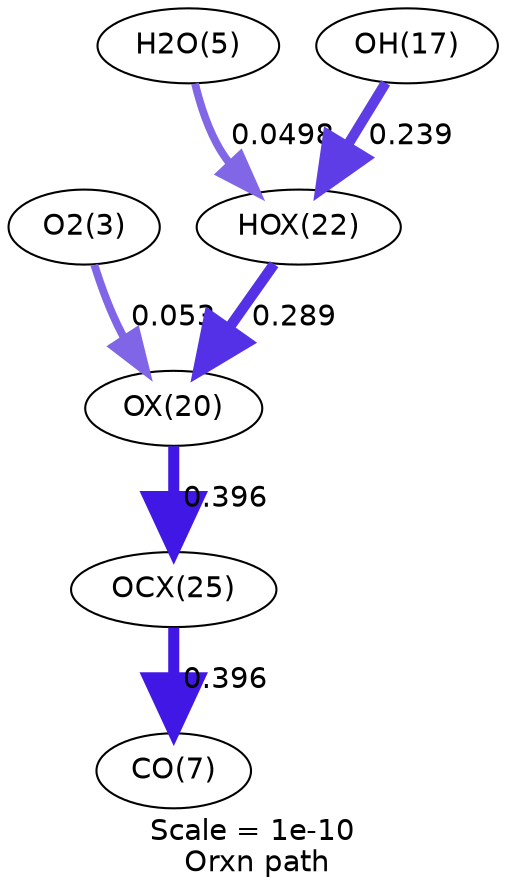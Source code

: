 digraph reaction_paths {
center=1;
s4 -> s24[fontname="Helvetica", style="setlinewidth(3.78)", arrowsize=1.89, color="0.7, 0.553, 0.9"
, label=" 0.053"];
s26 -> s24[fontname="Helvetica", style="setlinewidth(5.06)", arrowsize=2.53, color="0.7, 0.789, 0.9"
, label=" 0.289"];
s24 -> s29[fontname="Helvetica", style="setlinewidth(5.3)", arrowsize=2.65, color="0.7, 0.896, 0.9"
, label=" 0.396"];
s6 -> s26[fontname="Helvetica", style="setlinewidth(3.74)", arrowsize=1.87, color="0.7, 0.55, 0.9"
, label=" 0.0498"];
s18 -> s26[fontname="Helvetica", style="setlinewidth(4.92)", arrowsize=2.46, color="0.7, 0.739, 0.9"
, label=" 0.239"];
s29 -> s8[fontname="Helvetica", style="setlinewidth(5.3)", arrowsize=2.65, color="0.7, 0.896, 0.9"
, label=" 0.396"];
s4 [ fontname="Helvetica", label="O2(3)"];
s6 [ fontname="Helvetica", label="H2O(5)"];
s8 [ fontname="Helvetica", label="CO(7)"];
s18 [ fontname="Helvetica", label="OH(17)"];
s24 [ fontname="Helvetica", label="OX(20)"];
s26 [ fontname="Helvetica", label="HOX(22)"];
s29 [ fontname="Helvetica", label="OCX(25)"];
 label = "Scale = 1e-10\l Orxn path";
 fontname = "Helvetica";
}
